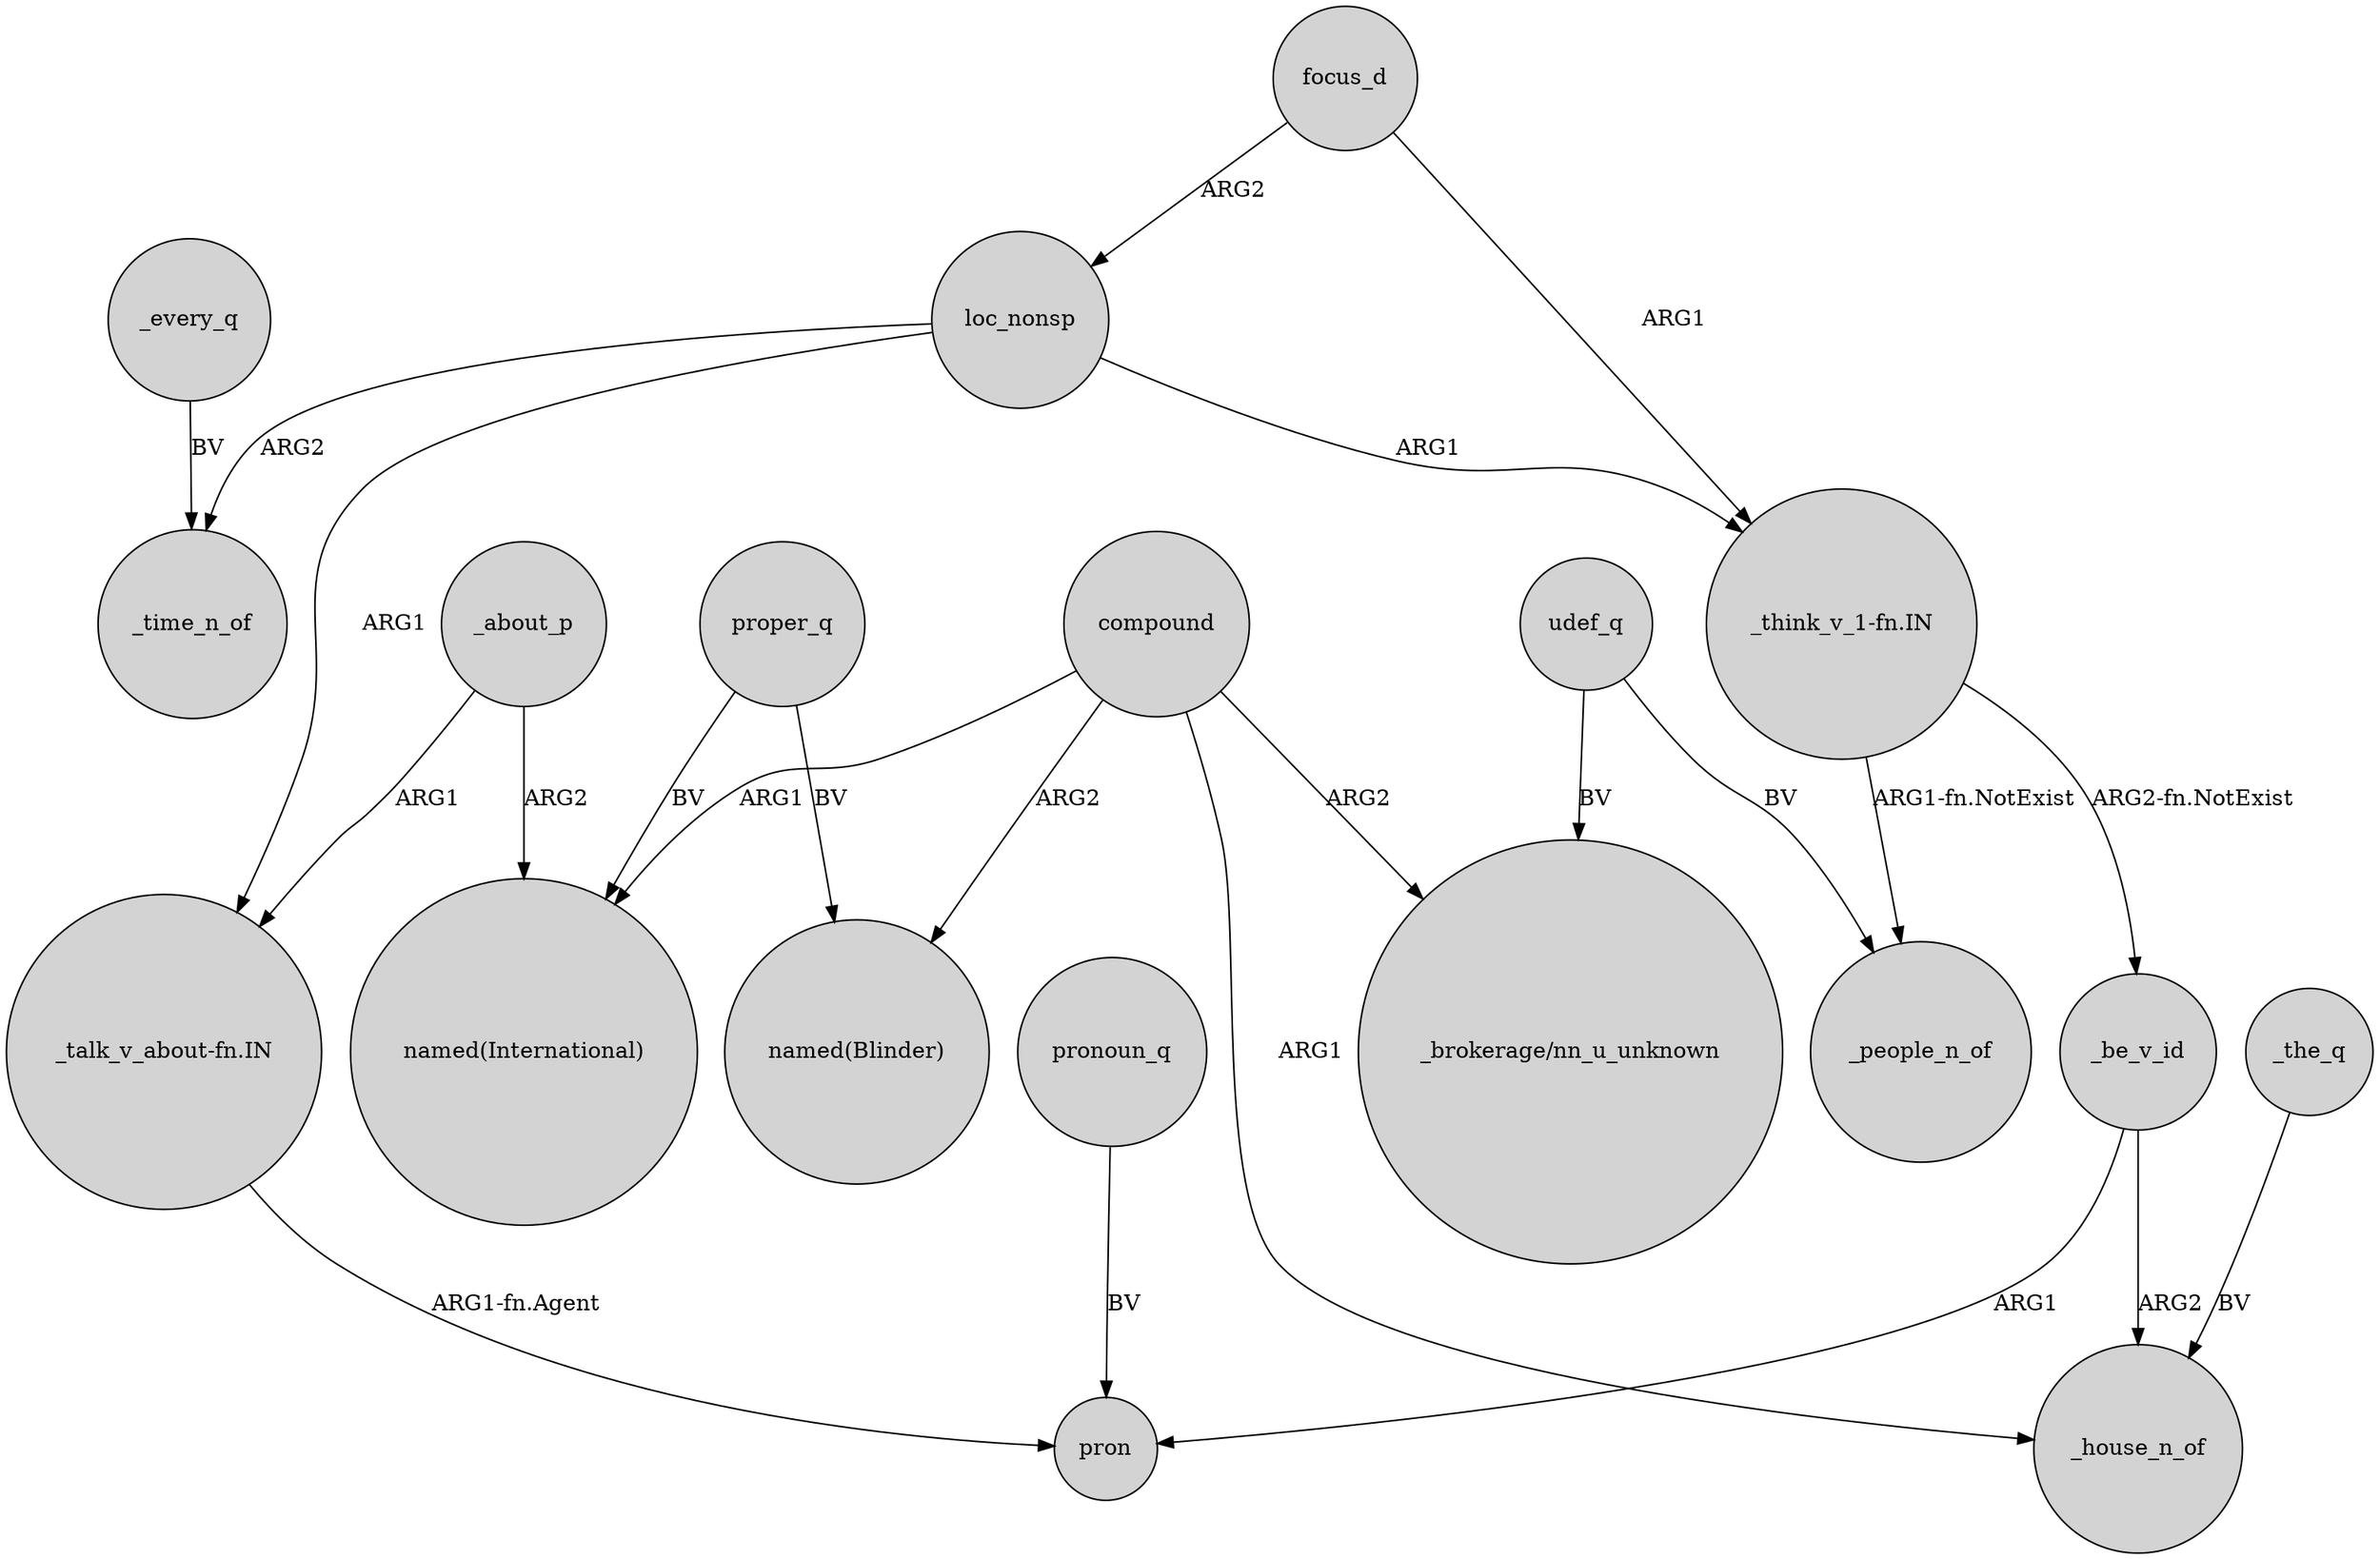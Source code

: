 digraph {
	node [shape=circle style=filled]
	compound -> "named(International)" [label=ARG1]
	focus_d -> loc_nonsp [label=ARG2]
	_about_p -> "_talk_v_about-fn.IN" [label=ARG1]
	_the_q -> _house_n_of [label=BV]
	loc_nonsp -> "_talk_v_about-fn.IN" [label=ARG1]
	"_think_v_1-fn.IN" -> _be_v_id [label="ARG2-fn.NotExist"]
	"_talk_v_about-fn.IN" -> pron [label="ARG1-fn.Agent"]
	loc_nonsp -> _time_n_of [label=ARG2]
	focus_d -> "_think_v_1-fn.IN" [label=ARG1]
	compound -> "_brokerage/nn_u_unknown" [label=ARG2]
	_be_v_id -> pron [label=ARG1]
	_every_q -> _time_n_of [label=BV]
	udef_q -> "_brokerage/nn_u_unknown" [label=BV]
	udef_q -> _people_n_of [label=BV]
	pronoun_q -> pron [label=BV]
	compound -> _house_n_of [label=ARG1]
	proper_q -> "named(Blinder)" [label=BV]
	_about_p -> "named(International)" [label=ARG2]
	"_think_v_1-fn.IN" -> _people_n_of [label="ARG1-fn.NotExist"]
	loc_nonsp -> "_think_v_1-fn.IN" [label=ARG1]
	compound -> "named(Blinder)" [label=ARG2]
	_be_v_id -> _house_n_of [label=ARG2]
	proper_q -> "named(International)" [label=BV]
}

